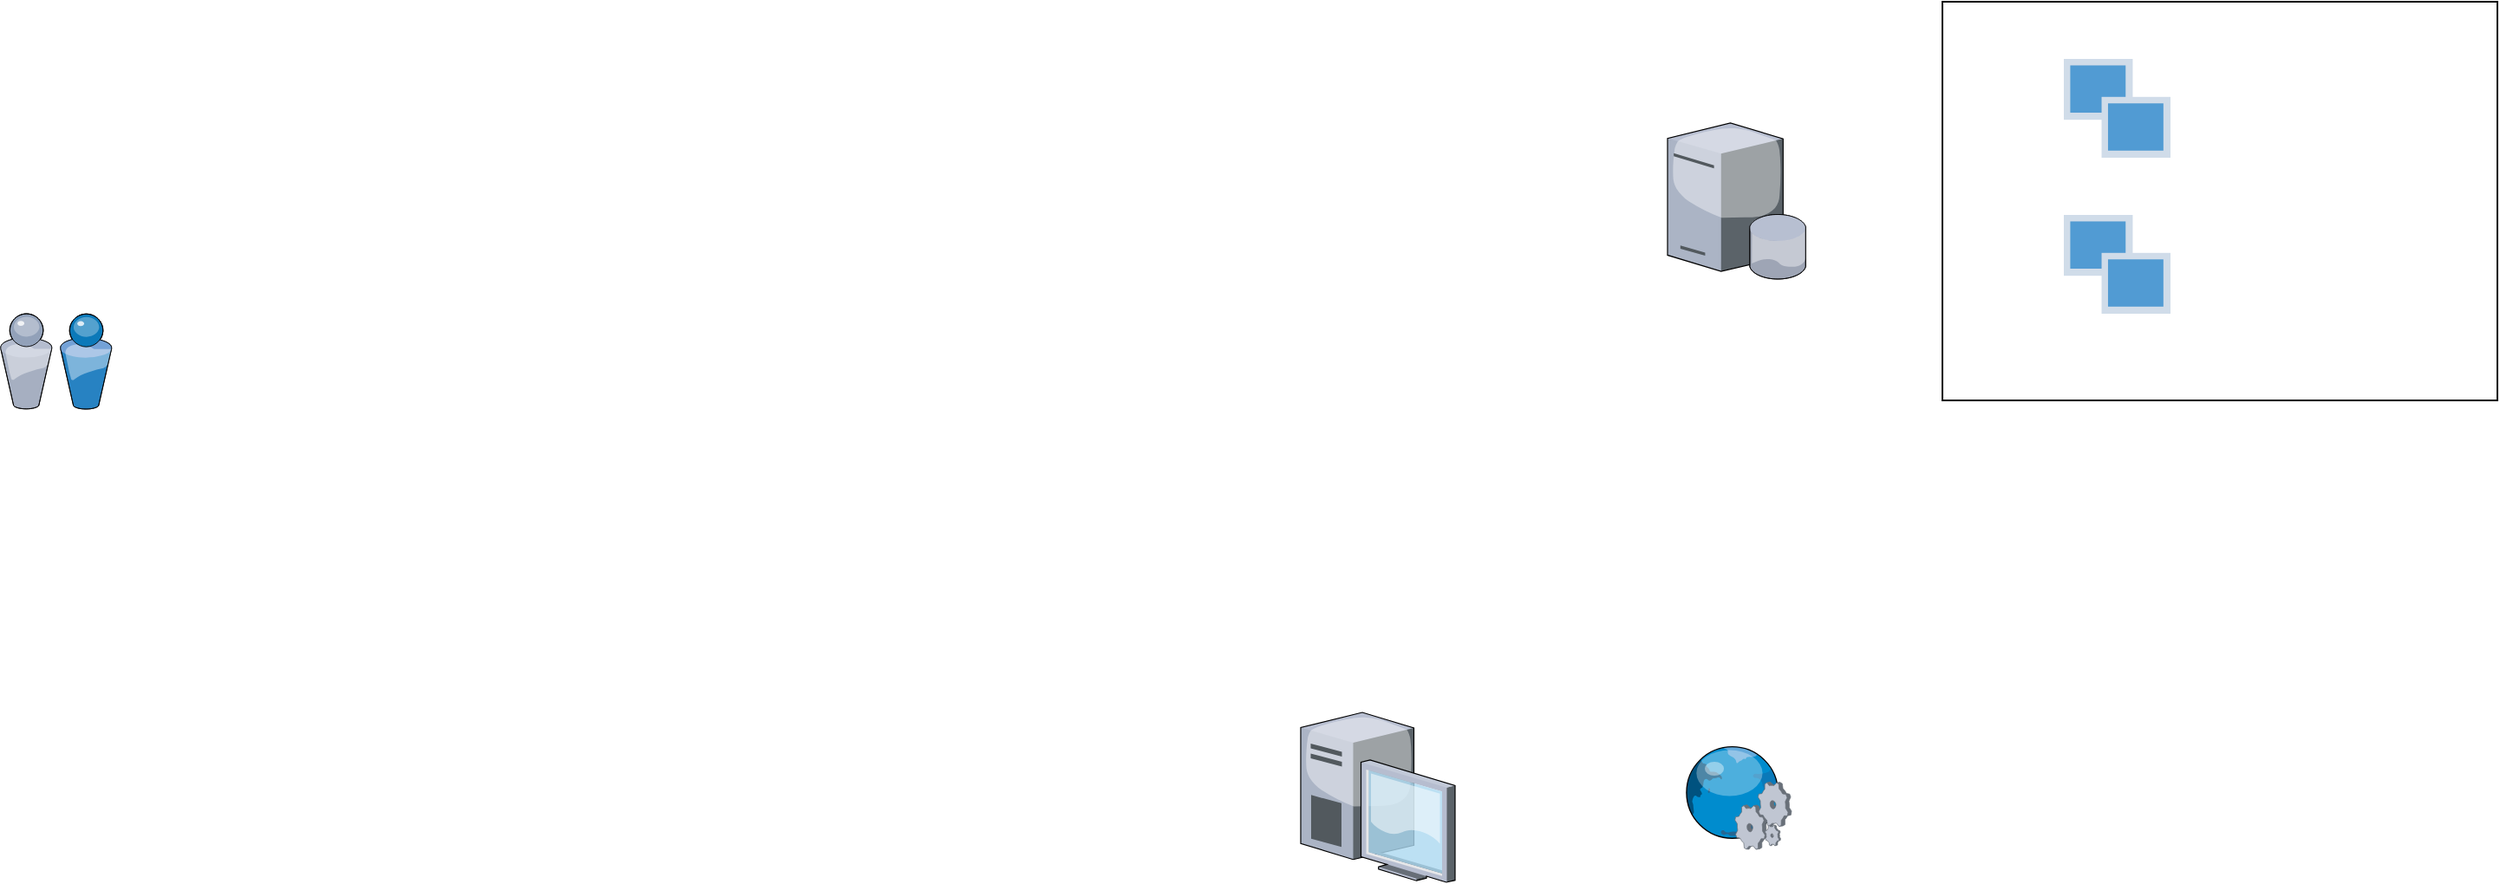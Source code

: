 <mxfile version="26.0.16">
  <diagram name="Page-1" id="822b0af5-4adb-64df-f703-e8dfc1f81529">
    <mxGraphModel dx="2388" dy="1184" grid="1" gridSize="10" guides="1" tooltips="1" connect="1" arrows="1" fold="1" page="1" pageScale="1" pageWidth="1100" pageHeight="850" background="none" math="0" shadow="0">
      <root>
        <mxCell id="0" />
        <mxCell id="1" parent="0" />
        <mxCell id="WSQSOY4OcrgWv3ovaht9-2" value="" style="verticalLabelPosition=bottom;sketch=0;aspect=fixed;html=1;verticalAlign=top;strokeColor=none;align=center;outlineConnect=0;shape=mxgraph.citrix.database_server;" vertex="1" parent="1">
          <mxGeometry x="1141.5" y="140" width="80" height="90" as="geometry" />
        </mxCell>
        <mxCell id="WSQSOY4OcrgWv3ovaht9-3" value="" style="verticalLabelPosition=bottom;sketch=0;aspect=fixed;html=1;verticalAlign=top;strokeColor=none;align=center;outlineConnect=0;shape=mxgraph.citrix.desktop;" vertex="1" parent="1">
          <mxGeometry x="930" y="480" width="89" height="98" as="geometry" />
        </mxCell>
        <mxCell id="WSQSOY4OcrgWv3ovaht9-4" value="" style="verticalLabelPosition=bottom;sketch=0;aspect=fixed;html=1;verticalAlign=top;strokeColor=none;align=center;outlineConnect=0;shape=mxgraph.citrix.web_service;" vertex="1" parent="1">
          <mxGeometry x="1150" y="499" width="63" height="60" as="geometry" />
        </mxCell>
        <mxCell id="WSQSOY4OcrgWv3ovaht9-5" value="" style="verticalLabelPosition=bottom;sketch=0;aspect=fixed;html=1;verticalAlign=top;strokeColor=none;align=center;outlineConnect=0;shape=mxgraph.citrix.users;" vertex="1" parent="1">
          <mxGeometry x="180" y="250" width="64.5" height="55" as="geometry" />
        </mxCell>
        <mxCell id="WSQSOY4OcrgWv3ovaht9-6" value="" style="rounded=0;whiteSpace=wrap;html=1;" vertex="1" parent="1">
          <mxGeometry x="1300" y="70" width="320" height="230" as="geometry" />
        </mxCell>
        <mxCell id="WSQSOY4OcrgWv3ovaht9-7" value="" style="verticalLabelPosition=bottom;sketch=0;aspect=fixed;html=1;verticalAlign=top;strokeColor=none;align=center;outlineConnect=0;shape=mxgraph.citrix.role_load_testing_launcher;" vertex="1" parent="1">
          <mxGeometry x="1370" y="103" width="61.5" height="57" as="geometry" />
        </mxCell>
        <mxCell id="WSQSOY4OcrgWv3ovaht9-8" value="" style="verticalLabelPosition=bottom;sketch=0;aspect=fixed;html=1;verticalAlign=top;strokeColor=none;align=center;outlineConnect=0;shape=mxgraph.citrix.role_load_testing_launcher;" vertex="1" parent="1">
          <mxGeometry x="1370" y="193" width="61.5" height="57" as="geometry" />
        </mxCell>
      </root>
    </mxGraphModel>
  </diagram>
</mxfile>
